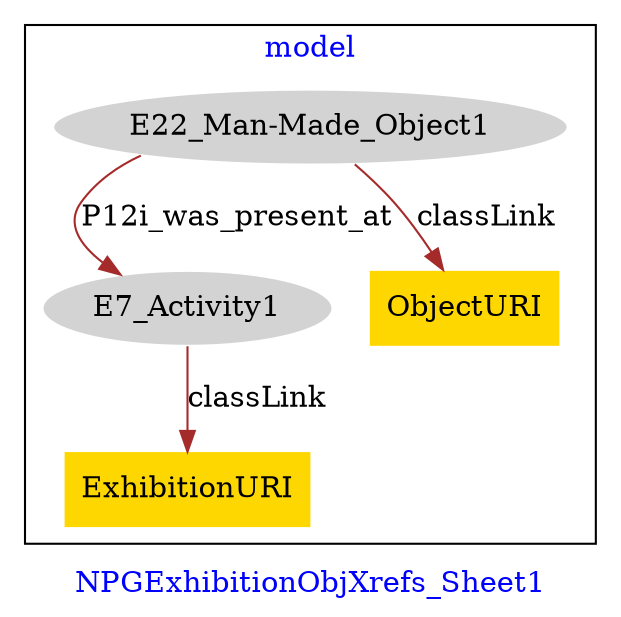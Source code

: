 digraph n0 {
fontcolor="blue"
remincross="true"
label="NPGExhibitionObjXrefs_Sheet1"
subgraph cluster {
label="model"
n2[style="filled",color="white",fillcolor="lightgray",label="E22_Man-Made_Object1"];
n3[style="filled",color="white",fillcolor="lightgray",label="E7_Activity1"];
n4[shape="plaintext",style="filled",fillcolor="gold",label="ObjectURI"];
n5[shape="plaintext",style="filled",fillcolor="gold",label="ExhibitionURI"];
}
n2 -> n3[color="brown",fontcolor="black",label="P12i_was_present_at"]
n2 -> n4[color="brown",fontcolor="black",label="classLink"]
n3 -> n5[color="brown",fontcolor="black",label="classLink"]
}
